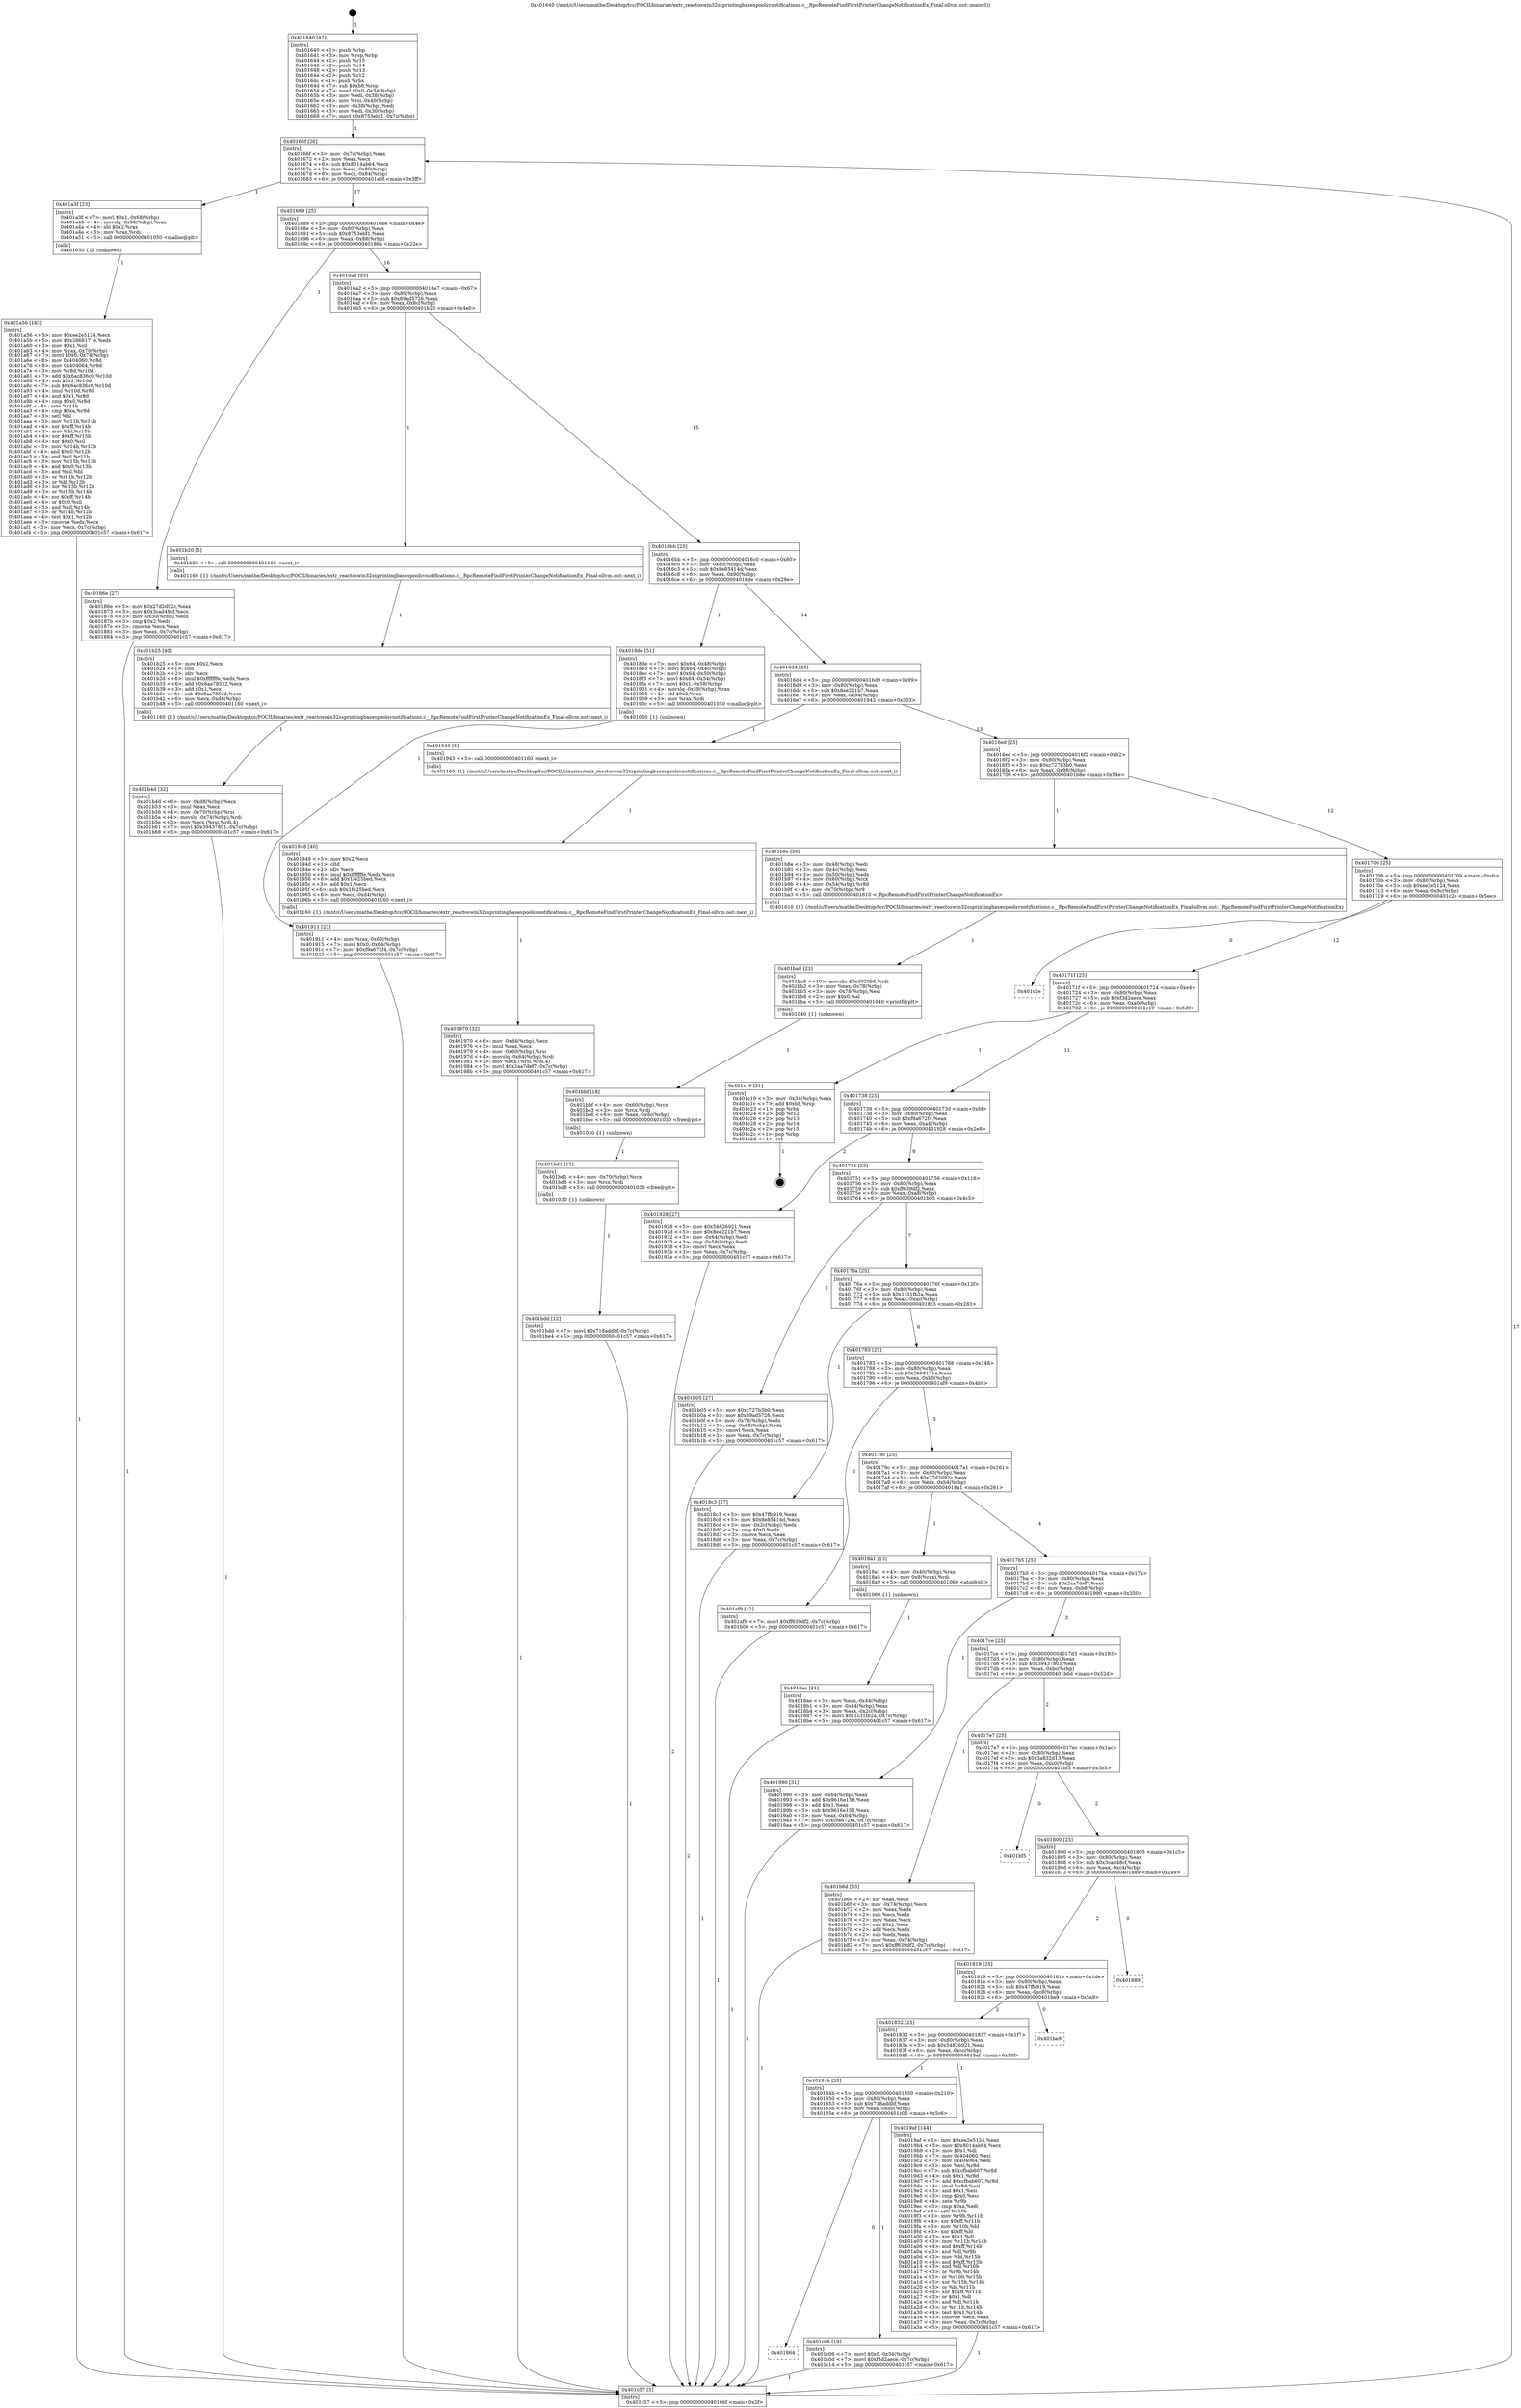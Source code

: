 digraph "0x401640" {
  label = "0x401640 (/mnt/c/Users/mathe/Desktop/tcc/POCII/binaries/extr_reactoswin32ssprintingbasespoolsvnotifications.c__RpcRemoteFindFirstPrinterChangeNotificationEx_Final-ollvm.out::main(0))"
  labelloc = "t"
  node[shape=record]

  Entry [label="",width=0.3,height=0.3,shape=circle,fillcolor=black,style=filled]
  "0x40166f" [label="{
     0x40166f [26]\l
     | [instrs]\l
     &nbsp;&nbsp;0x40166f \<+3\>: mov -0x7c(%rbp),%eax\l
     &nbsp;&nbsp;0x401672 \<+2\>: mov %eax,%ecx\l
     &nbsp;&nbsp;0x401674 \<+6\>: sub $0x8014ab64,%ecx\l
     &nbsp;&nbsp;0x40167a \<+3\>: mov %eax,-0x80(%rbp)\l
     &nbsp;&nbsp;0x40167d \<+6\>: mov %ecx,-0x84(%rbp)\l
     &nbsp;&nbsp;0x401683 \<+6\>: je 0000000000401a3f \<main+0x3ff\>\l
  }"]
  "0x401a3f" [label="{
     0x401a3f [23]\l
     | [instrs]\l
     &nbsp;&nbsp;0x401a3f \<+7\>: movl $0x1,-0x68(%rbp)\l
     &nbsp;&nbsp;0x401a46 \<+4\>: movslq -0x68(%rbp),%rax\l
     &nbsp;&nbsp;0x401a4a \<+4\>: shl $0x2,%rax\l
     &nbsp;&nbsp;0x401a4e \<+3\>: mov %rax,%rdi\l
     &nbsp;&nbsp;0x401a51 \<+5\>: call 0000000000401050 \<malloc@plt\>\l
     | [calls]\l
     &nbsp;&nbsp;0x401050 \{1\} (unknown)\l
  }"]
  "0x401689" [label="{
     0x401689 [25]\l
     | [instrs]\l
     &nbsp;&nbsp;0x401689 \<+5\>: jmp 000000000040168e \<main+0x4e\>\l
     &nbsp;&nbsp;0x40168e \<+3\>: mov -0x80(%rbp),%eax\l
     &nbsp;&nbsp;0x401691 \<+5\>: sub $0x8753ebf1,%eax\l
     &nbsp;&nbsp;0x401696 \<+6\>: mov %eax,-0x88(%rbp)\l
     &nbsp;&nbsp;0x40169c \<+6\>: je 000000000040186e \<main+0x22e\>\l
  }"]
  Exit [label="",width=0.3,height=0.3,shape=circle,fillcolor=black,style=filled,peripheries=2]
  "0x40186e" [label="{
     0x40186e [27]\l
     | [instrs]\l
     &nbsp;&nbsp;0x40186e \<+5\>: mov $0x27d2d92c,%eax\l
     &nbsp;&nbsp;0x401873 \<+5\>: mov $0x3cad48cf,%ecx\l
     &nbsp;&nbsp;0x401878 \<+3\>: mov -0x30(%rbp),%edx\l
     &nbsp;&nbsp;0x40187b \<+3\>: cmp $0x2,%edx\l
     &nbsp;&nbsp;0x40187e \<+3\>: cmovne %ecx,%eax\l
     &nbsp;&nbsp;0x401881 \<+3\>: mov %eax,-0x7c(%rbp)\l
     &nbsp;&nbsp;0x401884 \<+5\>: jmp 0000000000401c57 \<main+0x617\>\l
  }"]
  "0x4016a2" [label="{
     0x4016a2 [25]\l
     | [instrs]\l
     &nbsp;&nbsp;0x4016a2 \<+5\>: jmp 00000000004016a7 \<main+0x67\>\l
     &nbsp;&nbsp;0x4016a7 \<+3\>: mov -0x80(%rbp),%eax\l
     &nbsp;&nbsp;0x4016aa \<+5\>: sub $0x89ad5726,%eax\l
     &nbsp;&nbsp;0x4016af \<+6\>: mov %eax,-0x8c(%rbp)\l
     &nbsp;&nbsp;0x4016b5 \<+6\>: je 0000000000401b20 \<main+0x4e0\>\l
  }"]
  "0x401c57" [label="{
     0x401c57 [5]\l
     | [instrs]\l
     &nbsp;&nbsp;0x401c57 \<+5\>: jmp 000000000040166f \<main+0x2f\>\l
  }"]
  "0x401640" [label="{
     0x401640 [47]\l
     | [instrs]\l
     &nbsp;&nbsp;0x401640 \<+1\>: push %rbp\l
     &nbsp;&nbsp;0x401641 \<+3\>: mov %rsp,%rbp\l
     &nbsp;&nbsp;0x401644 \<+2\>: push %r15\l
     &nbsp;&nbsp;0x401646 \<+2\>: push %r14\l
     &nbsp;&nbsp;0x401648 \<+2\>: push %r13\l
     &nbsp;&nbsp;0x40164a \<+2\>: push %r12\l
     &nbsp;&nbsp;0x40164c \<+1\>: push %rbx\l
     &nbsp;&nbsp;0x40164d \<+7\>: sub $0xb8,%rsp\l
     &nbsp;&nbsp;0x401654 \<+7\>: movl $0x0,-0x34(%rbp)\l
     &nbsp;&nbsp;0x40165b \<+3\>: mov %edi,-0x38(%rbp)\l
     &nbsp;&nbsp;0x40165e \<+4\>: mov %rsi,-0x40(%rbp)\l
     &nbsp;&nbsp;0x401662 \<+3\>: mov -0x38(%rbp),%edi\l
     &nbsp;&nbsp;0x401665 \<+3\>: mov %edi,-0x30(%rbp)\l
     &nbsp;&nbsp;0x401668 \<+7\>: movl $0x8753ebf1,-0x7c(%rbp)\l
  }"]
  "0x401864" [label="{
     0x401864\l
  }", style=dashed]
  "0x401b20" [label="{
     0x401b20 [5]\l
     | [instrs]\l
     &nbsp;&nbsp;0x401b20 \<+5\>: call 0000000000401160 \<next_i\>\l
     | [calls]\l
     &nbsp;&nbsp;0x401160 \{1\} (/mnt/c/Users/mathe/Desktop/tcc/POCII/binaries/extr_reactoswin32ssprintingbasespoolsvnotifications.c__RpcRemoteFindFirstPrinterChangeNotificationEx_Final-ollvm.out::next_i)\l
  }"]
  "0x4016bb" [label="{
     0x4016bb [25]\l
     | [instrs]\l
     &nbsp;&nbsp;0x4016bb \<+5\>: jmp 00000000004016c0 \<main+0x80\>\l
     &nbsp;&nbsp;0x4016c0 \<+3\>: mov -0x80(%rbp),%eax\l
     &nbsp;&nbsp;0x4016c3 \<+5\>: sub $0x8e85414d,%eax\l
     &nbsp;&nbsp;0x4016c8 \<+6\>: mov %eax,-0x90(%rbp)\l
     &nbsp;&nbsp;0x4016ce \<+6\>: je 00000000004018de \<main+0x29e\>\l
  }"]
  "0x401c06" [label="{
     0x401c06 [19]\l
     | [instrs]\l
     &nbsp;&nbsp;0x401c06 \<+7\>: movl $0x0,-0x34(%rbp)\l
     &nbsp;&nbsp;0x401c0d \<+7\>: movl $0xf3d2aece,-0x7c(%rbp)\l
     &nbsp;&nbsp;0x401c14 \<+5\>: jmp 0000000000401c57 \<main+0x617\>\l
  }"]
  "0x4018de" [label="{
     0x4018de [51]\l
     | [instrs]\l
     &nbsp;&nbsp;0x4018de \<+7\>: movl $0x64,-0x48(%rbp)\l
     &nbsp;&nbsp;0x4018e5 \<+7\>: movl $0x64,-0x4c(%rbp)\l
     &nbsp;&nbsp;0x4018ec \<+7\>: movl $0x64,-0x50(%rbp)\l
     &nbsp;&nbsp;0x4018f3 \<+7\>: movl $0x64,-0x54(%rbp)\l
     &nbsp;&nbsp;0x4018fa \<+7\>: movl $0x1,-0x58(%rbp)\l
     &nbsp;&nbsp;0x401901 \<+4\>: movslq -0x58(%rbp),%rax\l
     &nbsp;&nbsp;0x401905 \<+4\>: shl $0x2,%rax\l
     &nbsp;&nbsp;0x401909 \<+3\>: mov %rax,%rdi\l
     &nbsp;&nbsp;0x40190c \<+5\>: call 0000000000401050 \<malloc@plt\>\l
     | [calls]\l
     &nbsp;&nbsp;0x401050 \{1\} (unknown)\l
  }"]
  "0x4016d4" [label="{
     0x4016d4 [25]\l
     | [instrs]\l
     &nbsp;&nbsp;0x4016d4 \<+5\>: jmp 00000000004016d9 \<main+0x99\>\l
     &nbsp;&nbsp;0x4016d9 \<+3\>: mov -0x80(%rbp),%eax\l
     &nbsp;&nbsp;0x4016dc \<+5\>: sub $0x8ee221b7,%eax\l
     &nbsp;&nbsp;0x4016e1 \<+6\>: mov %eax,-0x94(%rbp)\l
     &nbsp;&nbsp;0x4016e7 \<+6\>: je 0000000000401943 \<main+0x303\>\l
  }"]
  "0x401bdd" [label="{
     0x401bdd [12]\l
     | [instrs]\l
     &nbsp;&nbsp;0x401bdd \<+7\>: movl $0x718addbf,-0x7c(%rbp)\l
     &nbsp;&nbsp;0x401be4 \<+5\>: jmp 0000000000401c57 \<main+0x617\>\l
  }"]
  "0x401943" [label="{
     0x401943 [5]\l
     | [instrs]\l
     &nbsp;&nbsp;0x401943 \<+5\>: call 0000000000401160 \<next_i\>\l
     | [calls]\l
     &nbsp;&nbsp;0x401160 \{1\} (/mnt/c/Users/mathe/Desktop/tcc/POCII/binaries/extr_reactoswin32ssprintingbasespoolsvnotifications.c__RpcRemoteFindFirstPrinterChangeNotificationEx_Final-ollvm.out::next_i)\l
  }"]
  "0x4016ed" [label="{
     0x4016ed [25]\l
     | [instrs]\l
     &nbsp;&nbsp;0x4016ed \<+5\>: jmp 00000000004016f2 \<main+0xb2\>\l
     &nbsp;&nbsp;0x4016f2 \<+3\>: mov -0x80(%rbp),%eax\l
     &nbsp;&nbsp;0x4016f5 \<+5\>: sub $0xc727b3b0,%eax\l
     &nbsp;&nbsp;0x4016fa \<+6\>: mov %eax,-0x98(%rbp)\l
     &nbsp;&nbsp;0x401700 \<+6\>: je 0000000000401b8e \<main+0x54e\>\l
  }"]
  "0x401bd1" [label="{
     0x401bd1 [12]\l
     | [instrs]\l
     &nbsp;&nbsp;0x401bd1 \<+4\>: mov -0x70(%rbp),%rcx\l
     &nbsp;&nbsp;0x401bd5 \<+3\>: mov %rcx,%rdi\l
     &nbsp;&nbsp;0x401bd8 \<+5\>: call 0000000000401030 \<free@plt\>\l
     | [calls]\l
     &nbsp;&nbsp;0x401030 \{1\} (unknown)\l
  }"]
  "0x401b8e" [label="{
     0x401b8e [26]\l
     | [instrs]\l
     &nbsp;&nbsp;0x401b8e \<+3\>: mov -0x48(%rbp),%edi\l
     &nbsp;&nbsp;0x401b91 \<+3\>: mov -0x4c(%rbp),%esi\l
     &nbsp;&nbsp;0x401b94 \<+3\>: mov -0x50(%rbp),%edx\l
     &nbsp;&nbsp;0x401b97 \<+4\>: mov -0x60(%rbp),%rcx\l
     &nbsp;&nbsp;0x401b9b \<+4\>: mov -0x54(%rbp),%r8d\l
     &nbsp;&nbsp;0x401b9f \<+4\>: mov -0x70(%rbp),%r9\l
     &nbsp;&nbsp;0x401ba3 \<+5\>: call 0000000000401610 \<_RpcRemoteFindFirstPrinterChangeNotificationEx\>\l
     | [calls]\l
     &nbsp;&nbsp;0x401610 \{1\} (/mnt/c/Users/mathe/Desktop/tcc/POCII/binaries/extr_reactoswin32ssprintingbasespoolsvnotifications.c__RpcRemoteFindFirstPrinterChangeNotificationEx_Final-ollvm.out::_RpcRemoteFindFirstPrinterChangeNotificationEx)\l
  }"]
  "0x401706" [label="{
     0x401706 [25]\l
     | [instrs]\l
     &nbsp;&nbsp;0x401706 \<+5\>: jmp 000000000040170b \<main+0xcb\>\l
     &nbsp;&nbsp;0x40170b \<+3\>: mov -0x80(%rbp),%eax\l
     &nbsp;&nbsp;0x40170e \<+5\>: sub $0xee2e5124,%eax\l
     &nbsp;&nbsp;0x401713 \<+6\>: mov %eax,-0x9c(%rbp)\l
     &nbsp;&nbsp;0x401719 \<+6\>: je 0000000000401c2e \<main+0x5ee\>\l
  }"]
  "0x401bbf" [label="{
     0x401bbf [18]\l
     | [instrs]\l
     &nbsp;&nbsp;0x401bbf \<+4\>: mov -0x60(%rbp),%rcx\l
     &nbsp;&nbsp;0x401bc3 \<+3\>: mov %rcx,%rdi\l
     &nbsp;&nbsp;0x401bc6 \<+6\>: mov %eax,-0xdc(%rbp)\l
     &nbsp;&nbsp;0x401bcc \<+5\>: call 0000000000401030 \<free@plt\>\l
     | [calls]\l
     &nbsp;&nbsp;0x401030 \{1\} (unknown)\l
  }"]
  "0x401c2e" [label="{
     0x401c2e\l
  }", style=dashed]
  "0x40171f" [label="{
     0x40171f [25]\l
     | [instrs]\l
     &nbsp;&nbsp;0x40171f \<+5\>: jmp 0000000000401724 \<main+0xe4\>\l
     &nbsp;&nbsp;0x401724 \<+3\>: mov -0x80(%rbp),%eax\l
     &nbsp;&nbsp;0x401727 \<+5\>: sub $0xf3d2aece,%eax\l
     &nbsp;&nbsp;0x40172c \<+6\>: mov %eax,-0xa0(%rbp)\l
     &nbsp;&nbsp;0x401732 \<+6\>: je 0000000000401c19 \<main+0x5d9\>\l
  }"]
  "0x401ba8" [label="{
     0x401ba8 [23]\l
     | [instrs]\l
     &nbsp;&nbsp;0x401ba8 \<+10\>: movabs $0x4020b6,%rdi\l
     &nbsp;&nbsp;0x401bb2 \<+3\>: mov %eax,-0x78(%rbp)\l
     &nbsp;&nbsp;0x401bb5 \<+3\>: mov -0x78(%rbp),%esi\l
     &nbsp;&nbsp;0x401bb8 \<+2\>: mov $0x0,%al\l
     &nbsp;&nbsp;0x401bba \<+5\>: call 0000000000401040 \<printf@plt\>\l
     | [calls]\l
     &nbsp;&nbsp;0x401040 \{1\} (unknown)\l
  }"]
  "0x401c19" [label="{
     0x401c19 [21]\l
     | [instrs]\l
     &nbsp;&nbsp;0x401c19 \<+3\>: mov -0x34(%rbp),%eax\l
     &nbsp;&nbsp;0x401c1c \<+7\>: add $0xb8,%rsp\l
     &nbsp;&nbsp;0x401c23 \<+1\>: pop %rbx\l
     &nbsp;&nbsp;0x401c24 \<+2\>: pop %r12\l
     &nbsp;&nbsp;0x401c26 \<+2\>: pop %r13\l
     &nbsp;&nbsp;0x401c28 \<+2\>: pop %r14\l
     &nbsp;&nbsp;0x401c2a \<+2\>: pop %r15\l
     &nbsp;&nbsp;0x401c2c \<+1\>: pop %rbp\l
     &nbsp;&nbsp;0x401c2d \<+1\>: ret\l
  }"]
  "0x401738" [label="{
     0x401738 [25]\l
     | [instrs]\l
     &nbsp;&nbsp;0x401738 \<+5\>: jmp 000000000040173d \<main+0xfd\>\l
     &nbsp;&nbsp;0x40173d \<+3\>: mov -0x80(%rbp),%eax\l
     &nbsp;&nbsp;0x401740 \<+5\>: sub $0xf9a672f4,%eax\l
     &nbsp;&nbsp;0x401745 \<+6\>: mov %eax,-0xa4(%rbp)\l
     &nbsp;&nbsp;0x40174b \<+6\>: je 0000000000401928 \<main+0x2e8\>\l
  }"]
  "0x401b4d" [label="{
     0x401b4d [32]\l
     | [instrs]\l
     &nbsp;&nbsp;0x401b4d \<+6\>: mov -0xd8(%rbp),%ecx\l
     &nbsp;&nbsp;0x401b53 \<+3\>: imul %eax,%ecx\l
     &nbsp;&nbsp;0x401b56 \<+4\>: mov -0x70(%rbp),%rsi\l
     &nbsp;&nbsp;0x401b5a \<+4\>: movslq -0x74(%rbp),%rdi\l
     &nbsp;&nbsp;0x401b5e \<+3\>: mov %ecx,(%rsi,%rdi,4)\l
     &nbsp;&nbsp;0x401b61 \<+7\>: movl $0x39437801,-0x7c(%rbp)\l
     &nbsp;&nbsp;0x401b68 \<+5\>: jmp 0000000000401c57 \<main+0x617\>\l
  }"]
  "0x401928" [label="{
     0x401928 [27]\l
     | [instrs]\l
     &nbsp;&nbsp;0x401928 \<+5\>: mov $0x54826921,%eax\l
     &nbsp;&nbsp;0x40192d \<+5\>: mov $0x8ee221b7,%ecx\l
     &nbsp;&nbsp;0x401932 \<+3\>: mov -0x64(%rbp),%edx\l
     &nbsp;&nbsp;0x401935 \<+3\>: cmp -0x58(%rbp),%edx\l
     &nbsp;&nbsp;0x401938 \<+3\>: cmovl %ecx,%eax\l
     &nbsp;&nbsp;0x40193b \<+3\>: mov %eax,-0x7c(%rbp)\l
     &nbsp;&nbsp;0x40193e \<+5\>: jmp 0000000000401c57 \<main+0x617\>\l
  }"]
  "0x401751" [label="{
     0x401751 [25]\l
     | [instrs]\l
     &nbsp;&nbsp;0x401751 \<+5\>: jmp 0000000000401756 \<main+0x116\>\l
     &nbsp;&nbsp;0x401756 \<+3\>: mov -0x80(%rbp),%eax\l
     &nbsp;&nbsp;0x401759 \<+5\>: sub $0xff639df2,%eax\l
     &nbsp;&nbsp;0x40175e \<+6\>: mov %eax,-0xa8(%rbp)\l
     &nbsp;&nbsp;0x401764 \<+6\>: je 0000000000401b05 \<main+0x4c5\>\l
  }"]
  "0x401b25" [label="{
     0x401b25 [40]\l
     | [instrs]\l
     &nbsp;&nbsp;0x401b25 \<+5\>: mov $0x2,%ecx\l
     &nbsp;&nbsp;0x401b2a \<+1\>: cltd\l
     &nbsp;&nbsp;0x401b2b \<+2\>: idiv %ecx\l
     &nbsp;&nbsp;0x401b2d \<+6\>: imul $0xfffffffe,%edx,%ecx\l
     &nbsp;&nbsp;0x401b33 \<+6\>: add $0x8aa78522,%ecx\l
     &nbsp;&nbsp;0x401b39 \<+3\>: add $0x1,%ecx\l
     &nbsp;&nbsp;0x401b3c \<+6\>: sub $0x8aa78522,%ecx\l
     &nbsp;&nbsp;0x401b42 \<+6\>: mov %ecx,-0xd8(%rbp)\l
     &nbsp;&nbsp;0x401b48 \<+5\>: call 0000000000401160 \<next_i\>\l
     | [calls]\l
     &nbsp;&nbsp;0x401160 \{1\} (/mnt/c/Users/mathe/Desktop/tcc/POCII/binaries/extr_reactoswin32ssprintingbasespoolsvnotifications.c__RpcRemoteFindFirstPrinterChangeNotificationEx_Final-ollvm.out::next_i)\l
  }"]
  "0x401b05" [label="{
     0x401b05 [27]\l
     | [instrs]\l
     &nbsp;&nbsp;0x401b05 \<+5\>: mov $0xc727b3b0,%eax\l
     &nbsp;&nbsp;0x401b0a \<+5\>: mov $0x89ad5726,%ecx\l
     &nbsp;&nbsp;0x401b0f \<+3\>: mov -0x74(%rbp),%edx\l
     &nbsp;&nbsp;0x401b12 \<+3\>: cmp -0x68(%rbp),%edx\l
     &nbsp;&nbsp;0x401b15 \<+3\>: cmovl %ecx,%eax\l
     &nbsp;&nbsp;0x401b18 \<+3\>: mov %eax,-0x7c(%rbp)\l
     &nbsp;&nbsp;0x401b1b \<+5\>: jmp 0000000000401c57 \<main+0x617\>\l
  }"]
  "0x40176a" [label="{
     0x40176a [25]\l
     | [instrs]\l
     &nbsp;&nbsp;0x40176a \<+5\>: jmp 000000000040176f \<main+0x12f\>\l
     &nbsp;&nbsp;0x40176f \<+3\>: mov -0x80(%rbp),%eax\l
     &nbsp;&nbsp;0x401772 \<+5\>: sub $0x1c31fb2a,%eax\l
     &nbsp;&nbsp;0x401777 \<+6\>: mov %eax,-0xac(%rbp)\l
     &nbsp;&nbsp;0x40177d \<+6\>: je 00000000004018c3 \<main+0x283\>\l
  }"]
  "0x401a56" [label="{
     0x401a56 [163]\l
     | [instrs]\l
     &nbsp;&nbsp;0x401a56 \<+5\>: mov $0xee2e5124,%ecx\l
     &nbsp;&nbsp;0x401a5b \<+5\>: mov $0x2668171e,%edx\l
     &nbsp;&nbsp;0x401a60 \<+3\>: mov $0x1,%sil\l
     &nbsp;&nbsp;0x401a63 \<+4\>: mov %rax,-0x70(%rbp)\l
     &nbsp;&nbsp;0x401a67 \<+7\>: movl $0x0,-0x74(%rbp)\l
     &nbsp;&nbsp;0x401a6e \<+8\>: mov 0x404060,%r8d\l
     &nbsp;&nbsp;0x401a76 \<+8\>: mov 0x404064,%r9d\l
     &nbsp;&nbsp;0x401a7e \<+3\>: mov %r8d,%r10d\l
     &nbsp;&nbsp;0x401a81 \<+7\>: add $0x6ac836c0,%r10d\l
     &nbsp;&nbsp;0x401a88 \<+4\>: sub $0x1,%r10d\l
     &nbsp;&nbsp;0x401a8c \<+7\>: sub $0x6ac836c0,%r10d\l
     &nbsp;&nbsp;0x401a93 \<+4\>: imul %r10d,%r8d\l
     &nbsp;&nbsp;0x401a97 \<+4\>: and $0x1,%r8d\l
     &nbsp;&nbsp;0x401a9b \<+4\>: cmp $0x0,%r8d\l
     &nbsp;&nbsp;0x401a9f \<+4\>: sete %r11b\l
     &nbsp;&nbsp;0x401aa3 \<+4\>: cmp $0xa,%r9d\l
     &nbsp;&nbsp;0x401aa7 \<+3\>: setl %bl\l
     &nbsp;&nbsp;0x401aaa \<+3\>: mov %r11b,%r14b\l
     &nbsp;&nbsp;0x401aad \<+4\>: xor $0xff,%r14b\l
     &nbsp;&nbsp;0x401ab1 \<+3\>: mov %bl,%r15b\l
     &nbsp;&nbsp;0x401ab4 \<+4\>: xor $0xff,%r15b\l
     &nbsp;&nbsp;0x401ab8 \<+4\>: xor $0x0,%sil\l
     &nbsp;&nbsp;0x401abc \<+3\>: mov %r14b,%r12b\l
     &nbsp;&nbsp;0x401abf \<+4\>: and $0x0,%r12b\l
     &nbsp;&nbsp;0x401ac3 \<+3\>: and %sil,%r11b\l
     &nbsp;&nbsp;0x401ac6 \<+3\>: mov %r15b,%r13b\l
     &nbsp;&nbsp;0x401ac9 \<+4\>: and $0x0,%r13b\l
     &nbsp;&nbsp;0x401acd \<+3\>: and %sil,%bl\l
     &nbsp;&nbsp;0x401ad0 \<+3\>: or %r11b,%r12b\l
     &nbsp;&nbsp;0x401ad3 \<+3\>: or %bl,%r13b\l
     &nbsp;&nbsp;0x401ad6 \<+3\>: xor %r13b,%r12b\l
     &nbsp;&nbsp;0x401ad9 \<+3\>: or %r15b,%r14b\l
     &nbsp;&nbsp;0x401adc \<+4\>: xor $0xff,%r14b\l
     &nbsp;&nbsp;0x401ae0 \<+4\>: or $0x0,%sil\l
     &nbsp;&nbsp;0x401ae4 \<+3\>: and %sil,%r14b\l
     &nbsp;&nbsp;0x401ae7 \<+3\>: or %r14b,%r12b\l
     &nbsp;&nbsp;0x401aea \<+4\>: test $0x1,%r12b\l
     &nbsp;&nbsp;0x401aee \<+3\>: cmovne %edx,%ecx\l
     &nbsp;&nbsp;0x401af1 \<+3\>: mov %ecx,-0x7c(%rbp)\l
     &nbsp;&nbsp;0x401af4 \<+5\>: jmp 0000000000401c57 \<main+0x617\>\l
  }"]
  "0x4018c3" [label="{
     0x4018c3 [27]\l
     | [instrs]\l
     &nbsp;&nbsp;0x4018c3 \<+5\>: mov $0x47ffc919,%eax\l
     &nbsp;&nbsp;0x4018c8 \<+5\>: mov $0x8e85414d,%ecx\l
     &nbsp;&nbsp;0x4018cd \<+3\>: mov -0x2c(%rbp),%edx\l
     &nbsp;&nbsp;0x4018d0 \<+3\>: cmp $0x0,%edx\l
     &nbsp;&nbsp;0x4018d3 \<+3\>: cmove %ecx,%eax\l
     &nbsp;&nbsp;0x4018d6 \<+3\>: mov %eax,-0x7c(%rbp)\l
     &nbsp;&nbsp;0x4018d9 \<+5\>: jmp 0000000000401c57 \<main+0x617\>\l
  }"]
  "0x401783" [label="{
     0x401783 [25]\l
     | [instrs]\l
     &nbsp;&nbsp;0x401783 \<+5\>: jmp 0000000000401788 \<main+0x148\>\l
     &nbsp;&nbsp;0x401788 \<+3\>: mov -0x80(%rbp),%eax\l
     &nbsp;&nbsp;0x40178b \<+5\>: sub $0x2668171e,%eax\l
     &nbsp;&nbsp;0x401790 \<+6\>: mov %eax,-0xb0(%rbp)\l
     &nbsp;&nbsp;0x401796 \<+6\>: je 0000000000401af9 \<main+0x4b9\>\l
  }"]
  "0x40184b" [label="{
     0x40184b [25]\l
     | [instrs]\l
     &nbsp;&nbsp;0x40184b \<+5\>: jmp 0000000000401850 \<main+0x210\>\l
     &nbsp;&nbsp;0x401850 \<+3\>: mov -0x80(%rbp),%eax\l
     &nbsp;&nbsp;0x401853 \<+5\>: sub $0x718addbf,%eax\l
     &nbsp;&nbsp;0x401858 \<+6\>: mov %eax,-0xd0(%rbp)\l
     &nbsp;&nbsp;0x40185e \<+6\>: je 0000000000401c06 \<main+0x5c6\>\l
  }"]
  "0x401af9" [label="{
     0x401af9 [12]\l
     | [instrs]\l
     &nbsp;&nbsp;0x401af9 \<+7\>: movl $0xff639df2,-0x7c(%rbp)\l
     &nbsp;&nbsp;0x401b00 \<+5\>: jmp 0000000000401c57 \<main+0x617\>\l
  }"]
  "0x40179c" [label="{
     0x40179c [25]\l
     | [instrs]\l
     &nbsp;&nbsp;0x40179c \<+5\>: jmp 00000000004017a1 \<main+0x161\>\l
     &nbsp;&nbsp;0x4017a1 \<+3\>: mov -0x80(%rbp),%eax\l
     &nbsp;&nbsp;0x4017a4 \<+5\>: sub $0x27d2d92c,%eax\l
     &nbsp;&nbsp;0x4017a9 \<+6\>: mov %eax,-0xb4(%rbp)\l
     &nbsp;&nbsp;0x4017af \<+6\>: je 00000000004018a1 \<main+0x261\>\l
  }"]
  "0x4019af" [label="{
     0x4019af [144]\l
     | [instrs]\l
     &nbsp;&nbsp;0x4019af \<+5\>: mov $0xee2e5124,%eax\l
     &nbsp;&nbsp;0x4019b4 \<+5\>: mov $0x8014ab64,%ecx\l
     &nbsp;&nbsp;0x4019b9 \<+2\>: mov $0x1,%dl\l
     &nbsp;&nbsp;0x4019bb \<+7\>: mov 0x404060,%esi\l
     &nbsp;&nbsp;0x4019c2 \<+7\>: mov 0x404064,%edi\l
     &nbsp;&nbsp;0x4019c9 \<+3\>: mov %esi,%r8d\l
     &nbsp;&nbsp;0x4019cc \<+7\>: sub $0xcfbab607,%r8d\l
     &nbsp;&nbsp;0x4019d3 \<+4\>: sub $0x1,%r8d\l
     &nbsp;&nbsp;0x4019d7 \<+7\>: add $0xcfbab607,%r8d\l
     &nbsp;&nbsp;0x4019de \<+4\>: imul %r8d,%esi\l
     &nbsp;&nbsp;0x4019e2 \<+3\>: and $0x1,%esi\l
     &nbsp;&nbsp;0x4019e5 \<+3\>: cmp $0x0,%esi\l
     &nbsp;&nbsp;0x4019e8 \<+4\>: sete %r9b\l
     &nbsp;&nbsp;0x4019ec \<+3\>: cmp $0xa,%edi\l
     &nbsp;&nbsp;0x4019ef \<+4\>: setl %r10b\l
     &nbsp;&nbsp;0x4019f3 \<+3\>: mov %r9b,%r11b\l
     &nbsp;&nbsp;0x4019f6 \<+4\>: xor $0xff,%r11b\l
     &nbsp;&nbsp;0x4019fa \<+3\>: mov %r10b,%bl\l
     &nbsp;&nbsp;0x4019fd \<+3\>: xor $0xff,%bl\l
     &nbsp;&nbsp;0x401a00 \<+3\>: xor $0x1,%dl\l
     &nbsp;&nbsp;0x401a03 \<+3\>: mov %r11b,%r14b\l
     &nbsp;&nbsp;0x401a06 \<+4\>: and $0xff,%r14b\l
     &nbsp;&nbsp;0x401a0a \<+3\>: and %dl,%r9b\l
     &nbsp;&nbsp;0x401a0d \<+3\>: mov %bl,%r15b\l
     &nbsp;&nbsp;0x401a10 \<+4\>: and $0xff,%r15b\l
     &nbsp;&nbsp;0x401a14 \<+3\>: and %dl,%r10b\l
     &nbsp;&nbsp;0x401a17 \<+3\>: or %r9b,%r14b\l
     &nbsp;&nbsp;0x401a1a \<+3\>: or %r10b,%r15b\l
     &nbsp;&nbsp;0x401a1d \<+3\>: xor %r15b,%r14b\l
     &nbsp;&nbsp;0x401a20 \<+3\>: or %bl,%r11b\l
     &nbsp;&nbsp;0x401a23 \<+4\>: xor $0xff,%r11b\l
     &nbsp;&nbsp;0x401a27 \<+3\>: or $0x1,%dl\l
     &nbsp;&nbsp;0x401a2a \<+3\>: and %dl,%r11b\l
     &nbsp;&nbsp;0x401a2d \<+3\>: or %r11b,%r14b\l
     &nbsp;&nbsp;0x401a30 \<+4\>: test $0x1,%r14b\l
     &nbsp;&nbsp;0x401a34 \<+3\>: cmovne %ecx,%eax\l
     &nbsp;&nbsp;0x401a37 \<+3\>: mov %eax,-0x7c(%rbp)\l
     &nbsp;&nbsp;0x401a3a \<+5\>: jmp 0000000000401c57 \<main+0x617\>\l
  }"]
  "0x4018a1" [label="{
     0x4018a1 [13]\l
     | [instrs]\l
     &nbsp;&nbsp;0x4018a1 \<+4\>: mov -0x40(%rbp),%rax\l
     &nbsp;&nbsp;0x4018a5 \<+4\>: mov 0x8(%rax),%rdi\l
     &nbsp;&nbsp;0x4018a9 \<+5\>: call 0000000000401060 \<atoi@plt\>\l
     | [calls]\l
     &nbsp;&nbsp;0x401060 \{1\} (unknown)\l
  }"]
  "0x4017b5" [label="{
     0x4017b5 [25]\l
     | [instrs]\l
     &nbsp;&nbsp;0x4017b5 \<+5\>: jmp 00000000004017ba \<main+0x17a\>\l
     &nbsp;&nbsp;0x4017ba \<+3\>: mov -0x80(%rbp),%eax\l
     &nbsp;&nbsp;0x4017bd \<+5\>: sub $0x2aa7def7,%eax\l
     &nbsp;&nbsp;0x4017c2 \<+6\>: mov %eax,-0xb8(%rbp)\l
     &nbsp;&nbsp;0x4017c8 \<+6\>: je 0000000000401990 \<main+0x350\>\l
  }"]
  "0x4018ae" [label="{
     0x4018ae [21]\l
     | [instrs]\l
     &nbsp;&nbsp;0x4018ae \<+3\>: mov %eax,-0x44(%rbp)\l
     &nbsp;&nbsp;0x4018b1 \<+3\>: mov -0x44(%rbp),%eax\l
     &nbsp;&nbsp;0x4018b4 \<+3\>: mov %eax,-0x2c(%rbp)\l
     &nbsp;&nbsp;0x4018b7 \<+7\>: movl $0x1c31fb2a,-0x7c(%rbp)\l
     &nbsp;&nbsp;0x4018be \<+5\>: jmp 0000000000401c57 \<main+0x617\>\l
  }"]
  "0x401911" [label="{
     0x401911 [23]\l
     | [instrs]\l
     &nbsp;&nbsp;0x401911 \<+4\>: mov %rax,-0x60(%rbp)\l
     &nbsp;&nbsp;0x401915 \<+7\>: movl $0x0,-0x64(%rbp)\l
     &nbsp;&nbsp;0x40191c \<+7\>: movl $0xf9a672f4,-0x7c(%rbp)\l
     &nbsp;&nbsp;0x401923 \<+5\>: jmp 0000000000401c57 \<main+0x617\>\l
  }"]
  "0x401948" [label="{
     0x401948 [40]\l
     | [instrs]\l
     &nbsp;&nbsp;0x401948 \<+5\>: mov $0x2,%ecx\l
     &nbsp;&nbsp;0x40194d \<+1\>: cltd\l
     &nbsp;&nbsp;0x40194e \<+2\>: idiv %ecx\l
     &nbsp;&nbsp;0x401950 \<+6\>: imul $0xfffffffe,%edx,%ecx\l
     &nbsp;&nbsp;0x401956 \<+6\>: add $0x1fe25bed,%ecx\l
     &nbsp;&nbsp;0x40195c \<+3\>: add $0x1,%ecx\l
     &nbsp;&nbsp;0x40195f \<+6\>: sub $0x1fe25bed,%ecx\l
     &nbsp;&nbsp;0x401965 \<+6\>: mov %ecx,-0xd4(%rbp)\l
     &nbsp;&nbsp;0x40196b \<+5\>: call 0000000000401160 \<next_i\>\l
     | [calls]\l
     &nbsp;&nbsp;0x401160 \{1\} (/mnt/c/Users/mathe/Desktop/tcc/POCII/binaries/extr_reactoswin32ssprintingbasespoolsvnotifications.c__RpcRemoteFindFirstPrinterChangeNotificationEx_Final-ollvm.out::next_i)\l
  }"]
  "0x401970" [label="{
     0x401970 [32]\l
     | [instrs]\l
     &nbsp;&nbsp;0x401970 \<+6\>: mov -0xd4(%rbp),%ecx\l
     &nbsp;&nbsp;0x401976 \<+3\>: imul %eax,%ecx\l
     &nbsp;&nbsp;0x401979 \<+4\>: mov -0x60(%rbp),%rsi\l
     &nbsp;&nbsp;0x40197d \<+4\>: movslq -0x64(%rbp),%rdi\l
     &nbsp;&nbsp;0x401981 \<+3\>: mov %ecx,(%rsi,%rdi,4)\l
     &nbsp;&nbsp;0x401984 \<+7\>: movl $0x2aa7def7,-0x7c(%rbp)\l
     &nbsp;&nbsp;0x40198b \<+5\>: jmp 0000000000401c57 \<main+0x617\>\l
  }"]
  "0x401832" [label="{
     0x401832 [25]\l
     | [instrs]\l
     &nbsp;&nbsp;0x401832 \<+5\>: jmp 0000000000401837 \<main+0x1f7\>\l
     &nbsp;&nbsp;0x401837 \<+3\>: mov -0x80(%rbp),%eax\l
     &nbsp;&nbsp;0x40183a \<+5\>: sub $0x54826921,%eax\l
     &nbsp;&nbsp;0x40183f \<+6\>: mov %eax,-0xcc(%rbp)\l
     &nbsp;&nbsp;0x401845 \<+6\>: je 00000000004019af \<main+0x36f\>\l
  }"]
  "0x401990" [label="{
     0x401990 [31]\l
     | [instrs]\l
     &nbsp;&nbsp;0x401990 \<+3\>: mov -0x64(%rbp),%eax\l
     &nbsp;&nbsp;0x401993 \<+5\>: add $0x9616e158,%eax\l
     &nbsp;&nbsp;0x401998 \<+3\>: add $0x1,%eax\l
     &nbsp;&nbsp;0x40199b \<+5\>: sub $0x9616e158,%eax\l
     &nbsp;&nbsp;0x4019a0 \<+3\>: mov %eax,-0x64(%rbp)\l
     &nbsp;&nbsp;0x4019a3 \<+7\>: movl $0xf9a672f4,-0x7c(%rbp)\l
     &nbsp;&nbsp;0x4019aa \<+5\>: jmp 0000000000401c57 \<main+0x617\>\l
  }"]
  "0x4017ce" [label="{
     0x4017ce [25]\l
     | [instrs]\l
     &nbsp;&nbsp;0x4017ce \<+5\>: jmp 00000000004017d3 \<main+0x193\>\l
     &nbsp;&nbsp;0x4017d3 \<+3\>: mov -0x80(%rbp),%eax\l
     &nbsp;&nbsp;0x4017d6 \<+5\>: sub $0x39437801,%eax\l
     &nbsp;&nbsp;0x4017db \<+6\>: mov %eax,-0xbc(%rbp)\l
     &nbsp;&nbsp;0x4017e1 \<+6\>: je 0000000000401b6d \<main+0x52d\>\l
  }"]
  "0x401be9" [label="{
     0x401be9\l
  }", style=dashed]
  "0x401b6d" [label="{
     0x401b6d [33]\l
     | [instrs]\l
     &nbsp;&nbsp;0x401b6d \<+2\>: xor %eax,%eax\l
     &nbsp;&nbsp;0x401b6f \<+3\>: mov -0x74(%rbp),%ecx\l
     &nbsp;&nbsp;0x401b72 \<+2\>: mov %eax,%edx\l
     &nbsp;&nbsp;0x401b74 \<+2\>: sub %ecx,%edx\l
     &nbsp;&nbsp;0x401b76 \<+2\>: mov %eax,%ecx\l
     &nbsp;&nbsp;0x401b78 \<+3\>: sub $0x1,%ecx\l
     &nbsp;&nbsp;0x401b7b \<+2\>: add %ecx,%edx\l
     &nbsp;&nbsp;0x401b7d \<+2\>: sub %edx,%eax\l
     &nbsp;&nbsp;0x401b7f \<+3\>: mov %eax,-0x74(%rbp)\l
     &nbsp;&nbsp;0x401b82 \<+7\>: movl $0xff639df2,-0x7c(%rbp)\l
     &nbsp;&nbsp;0x401b89 \<+5\>: jmp 0000000000401c57 \<main+0x617\>\l
  }"]
  "0x4017e7" [label="{
     0x4017e7 [25]\l
     | [instrs]\l
     &nbsp;&nbsp;0x4017e7 \<+5\>: jmp 00000000004017ec \<main+0x1ac\>\l
     &nbsp;&nbsp;0x4017ec \<+3\>: mov -0x80(%rbp),%eax\l
     &nbsp;&nbsp;0x4017ef \<+5\>: sub $0x3a832d13,%eax\l
     &nbsp;&nbsp;0x4017f4 \<+6\>: mov %eax,-0xc0(%rbp)\l
     &nbsp;&nbsp;0x4017fa \<+6\>: je 0000000000401bf5 \<main+0x5b5\>\l
  }"]
  "0x401819" [label="{
     0x401819 [25]\l
     | [instrs]\l
     &nbsp;&nbsp;0x401819 \<+5\>: jmp 000000000040181e \<main+0x1de\>\l
     &nbsp;&nbsp;0x40181e \<+3\>: mov -0x80(%rbp),%eax\l
     &nbsp;&nbsp;0x401821 \<+5\>: sub $0x47ffc919,%eax\l
     &nbsp;&nbsp;0x401826 \<+6\>: mov %eax,-0xc8(%rbp)\l
     &nbsp;&nbsp;0x40182c \<+6\>: je 0000000000401be9 \<main+0x5a9\>\l
  }"]
  "0x401bf5" [label="{
     0x401bf5\l
  }", style=dashed]
  "0x401800" [label="{
     0x401800 [25]\l
     | [instrs]\l
     &nbsp;&nbsp;0x401800 \<+5\>: jmp 0000000000401805 \<main+0x1c5\>\l
     &nbsp;&nbsp;0x401805 \<+3\>: mov -0x80(%rbp),%eax\l
     &nbsp;&nbsp;0x401808 \<+5\>: sub $0x3cad48cf,%eax\l
     &nbsp;&nbsp;0x40180d \<+6\>: mov %eax,-0xc4(%rbp)\l
     &nbsp;&nbsp;0x401813 \<+6\>: je 0000000000401889 \<main+0x249\>\l
  }"]
  "0x401889" [label="{
     0x401889\l
  }", style=dashed]
  Entry -> "0x401640" [label=" 1"]
  "0x40166f" -> "0x401a3f" [label=" 1"]
  "0x40166f" -> "0x401689" [label=" 17"]
  "0x401c19" -> Exit [label=" 1"]
  "0x401689" -> "0x40186e" [label=" 1"]
  "0x401689" -> "0x4016a2" [label=" 16"]
  "0x40186e" -> "0x401c57" [label=" 1"]
  "0x401640" -> "0x40166f" [label=" 1"]
  "0x401c57" -> "0x40166f" [label=" 17"]
  "0x401c06" -> "0x401c57" [label=" 1"]
  "0x4016a2" -> "0x401b20" [label=" 1"]
  "0x4016a2" -> "0x4016bb" [label=" 15"]
  "0x40184b" -> "0x401864" [label=" 0"]
  "0x4016bb" -> "0x4018de" [label=" 1"]
  "0x4016bb" -> "0x4016d4" [label=" 14"]
  "0x40184b" -> "0x401c06" [label=" 1"]
  "0x4016d4" -> "0x401943" [label=" 1"]
  "0x4016d4" -> "0x4016ed" [label=" 13"]
  "0x401bdd" -> "0x401c57" [label=" 1"]
  "0x4016ed" -> "0x401b8e" [label=" 1"]
  "0x4016ed" -> "0x401706" [label=" 12"]
  "0x401bd1" -> "0x401bdd" [label=" 1"]
  "0x401706" -> "0x401c2e" [label=" 0"]
  "0x401706" -> "0x40171f" [label=" 12"]
  "0x401bbf" -> "0x401bd1" [label=" 1"]
  "0x40171f" -> "0x401c19" [label=" 1"]
  "0x40171f" -> "0x401738" [label=" 11"]
  "0x401ba8" -> "0x401bbf" [label=" 1"]
  "0x401738" -> "0x401928" [label=" 2"]
  "0x401738" -> "0x401751" [label=" 9"]
  "0x401b8e" -> "0x401ba8" [label=" 1"]
  "0x401751" -> "0x401b05" [label=" 2"]
  "0x401751" -> "0x40176a" [label=" 7"]
  "0x401b6d" -> "0x401c57" [label=" 1"]
  "0x40176a" -> "0x4018c3" [label=" 1"]
  "0x40176a" -> "0x401783" [label=" 6"]
  "0x401b4d" -> "0x401c57" [label=" 1"]
  "0x401783" -> "0x401af9" [label=" 1"]
  "0x401783" -> "0x40179c" [label=" 5"]
  "0x401b25" -> "0x401b4d" [label=" 1"]
  "0x40179c" -> "0x4018a1" [label=" 1"]
  "0x40179c" -> "0x4017b5" [label=" 4"]
  "0x4018a1" -> "0x4018ae" [label=" 1"]
  "0x4018ae" -> "0x401c57" [label=" 1"]
  "0x4018c3" -> "0x401c57" [label=" 1"]
  "0x4018de" -> "0x401911" [label=" 1"]
  "0x401911" -> "0x401c57" [label=" 1"]
  "0x401928" -> "0x401c57" [label=" 2"]
  "0x401943" -> "0x401948" [label=" 1"]
  "0x401948" -> "0x401970" [label=" 1"]
  "0x401970" -> "0x401c57" [label=" 1"]
  "0x401b20" -> "0x401b25" [label=" 1"]
  "0x4017b5" -> "0x401990" [label=" 1"]
  "0x4017b5" -> "0x4017ce" [label=" 3"]
  "0x401990" -> "0x401c57" [label=" 1"]
  "0x401af9" -> "0x401c57" [label=" 1"]
  "0x4017ce" -> "0x401b6d" [label=" 1"]
  "0x4017ce" -> "0x4017e7" [label=" 2"]
  "0x401a56" -> "0x401c57" [label=" 1"]
  "0x4017e7" -> "0x401bf5" [label=" 0"]
  "0x4017e7" -> "0x401800" [label=" 2"]
  "0x4019af" -> "0x401c57" [label=" 1"]
  "0x401800" -> "0x401889" [label=" 0"]
  "0x401800" -> "0x401819" [label=" 2"]
  "0x401a3f" -> "0x401a56" [label=" 1"]
  "0x401819" -> "0x401be9" [label=" 0"]
  "0x401819" -> "0x401832" [label=" 2"]
  "0x401b05" -> "0x401c57" [label=" 2"]
  "0x401832" -> "0x4019af" [label=" 1"]
  "0x401832" -> "0x40184b" [label=" 1"]
}

